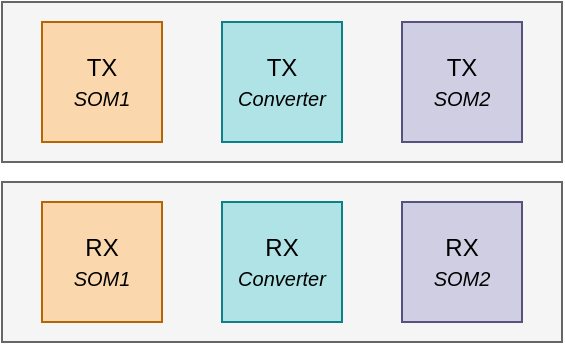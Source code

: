 <mxfile version="28.1.2">
  <diagram name="Page-1" id="BFm4vvwlEBveOaRE7ADU">
    <mxGraphModel dx="1106" dy="800" grid="1" gridSize="10" guides="1" tooltips="1" connect="1" arrows="1" fold="1" page="1" pageScale="1" pageWidth="850" pageHeight="1100" math="0" shadow="0">
      <root>
        <mxCell id="0" />
        <mxCell id="1" parent="0" />
        <mxCell id="ekt-emGaBXAlrU6QTDCt-4" value="" style="rounded=0;whiteSpace=wrap;html=1;fillColor=#f5f5f5;fontColor=#333333;strokeColor=#666666;" vertex="1" parent="1">
          <mxGeometry x="250" y="260" width="280" height="80" as="geometry" />
        </mxCell>
        <mxCell id="ekt-emGaBXAlrU6QTDCt-1" value="TX&lt;div&gt;&lt;font style=&quot;font-size: 10px;&quot;&gt;&lt;i&gt;SOM1&lt;/i&gt;&lt;/font&gt;&lt;/div&gt;" style="rounded=0;whiteSpace=wrap;html=1;fillColor=#fad7ac;strokeColor=#b46504;" vertex="1" parent="1">
          <mxGeometry x="270" y="270" width="60" height="60" as="geometry" />
        </mxCell>
        <mxCell id="ekt-emGaBXAlrU6QTDCt-2" value="TX&lt;div&gt;&lt;font style=&quot;font-size: 10px;&quot;&gt;&lt;i&gt;Converter&lt;/i&gt;&lt;/font&gt;&lt;/div&gt;" style="rounded=0;whiteSpace=wrap;html=1;fillColor=#b0e3e6;strokeColor=#0e8088;" vertex="1" parent="1">
          <mxGeometry x="360" y="270" width="60" height="60" as="geometry" />
        </mxCell>
        <mxCell id="ekt-emGaBXAlrU6QTDCt-3" value="TX&lt;div&gt;&lt;font style=&quot;font-size: 10px;&quot;&gt;&lt;i&gt;SOM2&lt;/i&gt;&lt;/font&gt;&lt;/div&gt;" style="rounded=0;whiteSpace=wrap;html=1;fillColor=#d0cee2;strokeColor=#56517e;" vertex="1" parent="1">
          <mxGeometry x="450" y="270" width="60" height="60" as="geometry" />
        </mxCell>
        <mxCell id="ekt-emGaBXAlrU6QTDCt-5" value="mm" style="rounded=0;whiteSpace=wrap;html=1;fillColor=#f5f5f5;fontColor=#333333;strokeColor=#666666;" vertex="1" parent="1">
          <mxGeometry x="250" y="350" width="280" height="80" as="geometry" />
        </mxCell>
        <mxCell id="ekt-emGaBXAlrU6QTDCt-6" value="RX&lt;div&gt;&lt;font style=&quot;font-size: 10px;&quot;&gt;&lt;i&gt;SOM1&lt;/i&gt;&lt;/font&gt;&lt;/div&gt;" style="rounded=0;whiteSpace=wrap;html=1;fillColor=#fad7ac;strokeColor=#b46504;" vertex="1" parent="1">
          <mxGeometry x="270" y="360" width="60" height="60" as="geometry" />
        </mxCell>
        <mxCell id="ekt-emGaBXAlrU6QTDCt-7" value="RX&lt;div&gt;&lt;font style=&quot;font-size: 10px;&quot;&gt;&lt;i&gt;Converter&lt;/i&gt;&lt;/font&gt;&lt;/div&gt;" style="rounded=0;whiteSpace=wrap;html=1;fillColor=#b0e3e6;strokeColor=#0e8088;" vertex="1" parent="1">
          <mxGeometry x="360" y="360" width="60" height="60" as="geometry" />
        </mxCell>
        <mxCell id="ekt-emGaBXAlrU6QTDCt-8" value="RX&lt;div&gt;&lt;font style=&quot;font-size: 10px;&quot;&gt;&lt;i&gt;SOM2&lt;/i&gt;&lt;/font&gt;&lt;/div&gt;" style="rounded=0;whiteSpace=wrap;html=1;fillColor=#d0cee2;strokeColor=#56517e;" vertex="1" parent="1">
          <mxGeometry x="450" y="360" width="60" height="60" as="geometry" />
        </mxCell>
      </root>
    </mxGraphModel>
  </diagram>
</mxfile>
